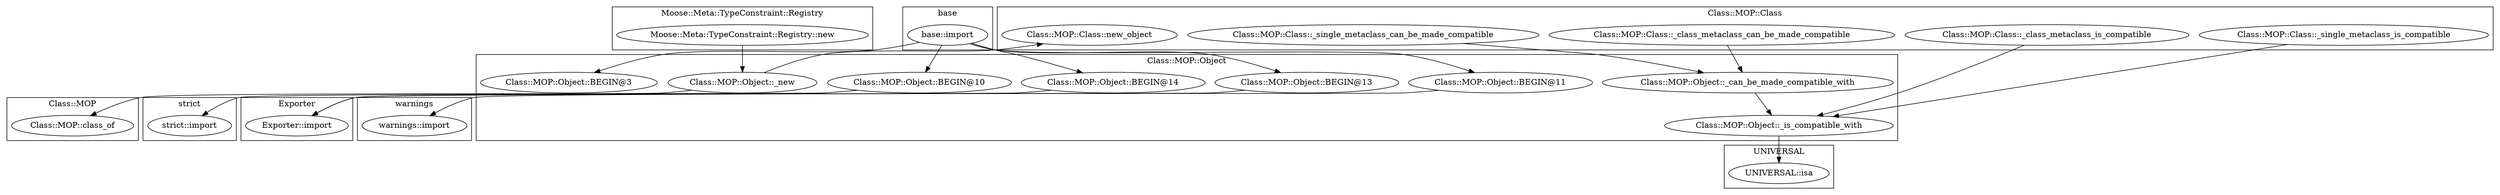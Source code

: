 digraph {
graph [overlap=false]
subgraph cluster_Moose_Meta_TypeConstraint_Registry {
	label="Moose::Meta::TypeConstraint::Registry";
	"Moose::Meta::TypeConstraint::Registry::new";
}
subgraph cluster_UNIVERSAL {
	label="UNIVERSAL";
	"UNIVERSAL::isa";
}
subgraph cluster_base {
	label="base";
	"base::import";
}
subgraph cluster_Exporter {
	label="Exporter";
	"Exporter::import";
}
subgraph cluster_warnings {
	label="warnings";
	"warnings::import";
}
subgraph cluster_Class_MOP_Object {
	label="Class::MOP::Object";
	"Class::MOP::Object::_new";
	"Class::MOP::Object::BEGIN@10";
	"Class::MOP::Object::BEGIN@14";
	"Class::MOP::Object::BEGIN@11";
	"Class::MOP::Object::_can_be_made_compatible_with";
	"Class::MOP::Object::BEGIN@3";
	"Class::MOP::Object::BEGIN@13";
	"Class::MOP::Object::_is_compatible_with";
}
subgraph cluster_strict {
	label="strict";
	"strict::import";
}
subgraph cluster_Class_MOP_Class {
	label="Class::MOP::Class";
	"Class::MOP::Class::_single_metaclass_is_compatible";
	"Class::MOP::Class::_class_metaclass_is_compatible";
	"Class::MOP::Class::_single_metaclass_can_be_made_compatible";
	"Class::MOP::Class::_class_metaclass_can_be_made_compatible";
	"Class::MOP::Class::new_object";
}
subgraph cluster_Class_MOP {
	label="Class::MOP";
	"Class::MOP::class_of";
}
"Moose::Meta::TypeConstraint::Registry::new" -> "Class::MOP::Object::_new";
"Class::MOP::Object::BEGIN@13" -> "Exporter::import";
"Class::MOP::Object::BEGIN@14" -> "Exporter::import";
"Class::MOP::Object::_new" -> "Class::MOP::class_of";
"Class::MOP::Class::_single_metaclass_can_be_made_compatible" -> "Class::MOP::Object::_can_be_made_compatible_with";
"Class::MOP::Class::_class_metaclass_can_be_made_compatible" -> "Class::MOP::Object::_can_be_made_compatible_with";
"Class::MOP::Object::BEGIN@11" -> "warnings::import";
"base::import" -> "Class::MOP::Object::BEGIN@13";
"Class::MOP::Object::_new" -> "Class::MOP::Class::new_object";
"Class::MOP::Object::BEGIN@10" -> "strict::import";
"base::import" -> "Class::MOP::Object::BEGIN@11";
"base::import" -> "Class::MOP::Object::BEGIN@3";
"base::import" -> "Class::MOP::Object::BEGIN@14";
"Class::MOP::Class::_single_metaclass_is_compatible" -> "Class::MOP::Object::_is_compatible_with";
"Class::MOP::Object::_can_be_made_compatible_with" -> "Class::MOP::Object::_is_compatible_with";
"Class::MOP::Class::_class_metaclass_is_compatible" -> "Class::MOP::Object::_is_compatible_with";
"base::import" -> "Class::MOP::Object::BEGIN@10";
"Class::MOP::Object::_is_compatible_with" -> "UNIVERSAL::isa";
}
